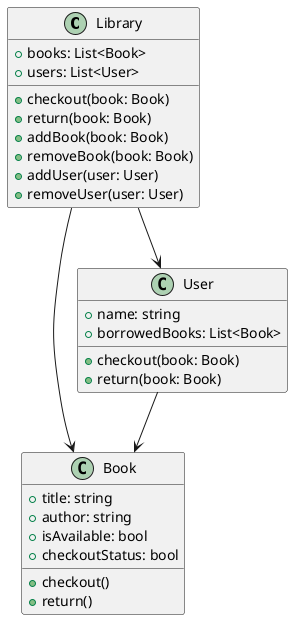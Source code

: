 @startuml FaultyLibraryDesign

class Library {
  +books: List<Book>
  +users: List<User>
  +checkout(book: Book)
  +return(book: Book)
  +addBook(book: Book)
  +removeBook(book: Book)
  +addUser(user: User)
  +removeUser(user: User)
}

class Book {
  +title: string
  +author: string
  +isAvailable: bool
  +checkoutStatus: bool
  +checkout()
  +return()
}

class User {
  +name: string
  +borrowedBooks: List<Book>
  +checkout(book: Book)
  +return(book: Book)
}

Library --> Book
Library --> User
User --> Book

@enduml
